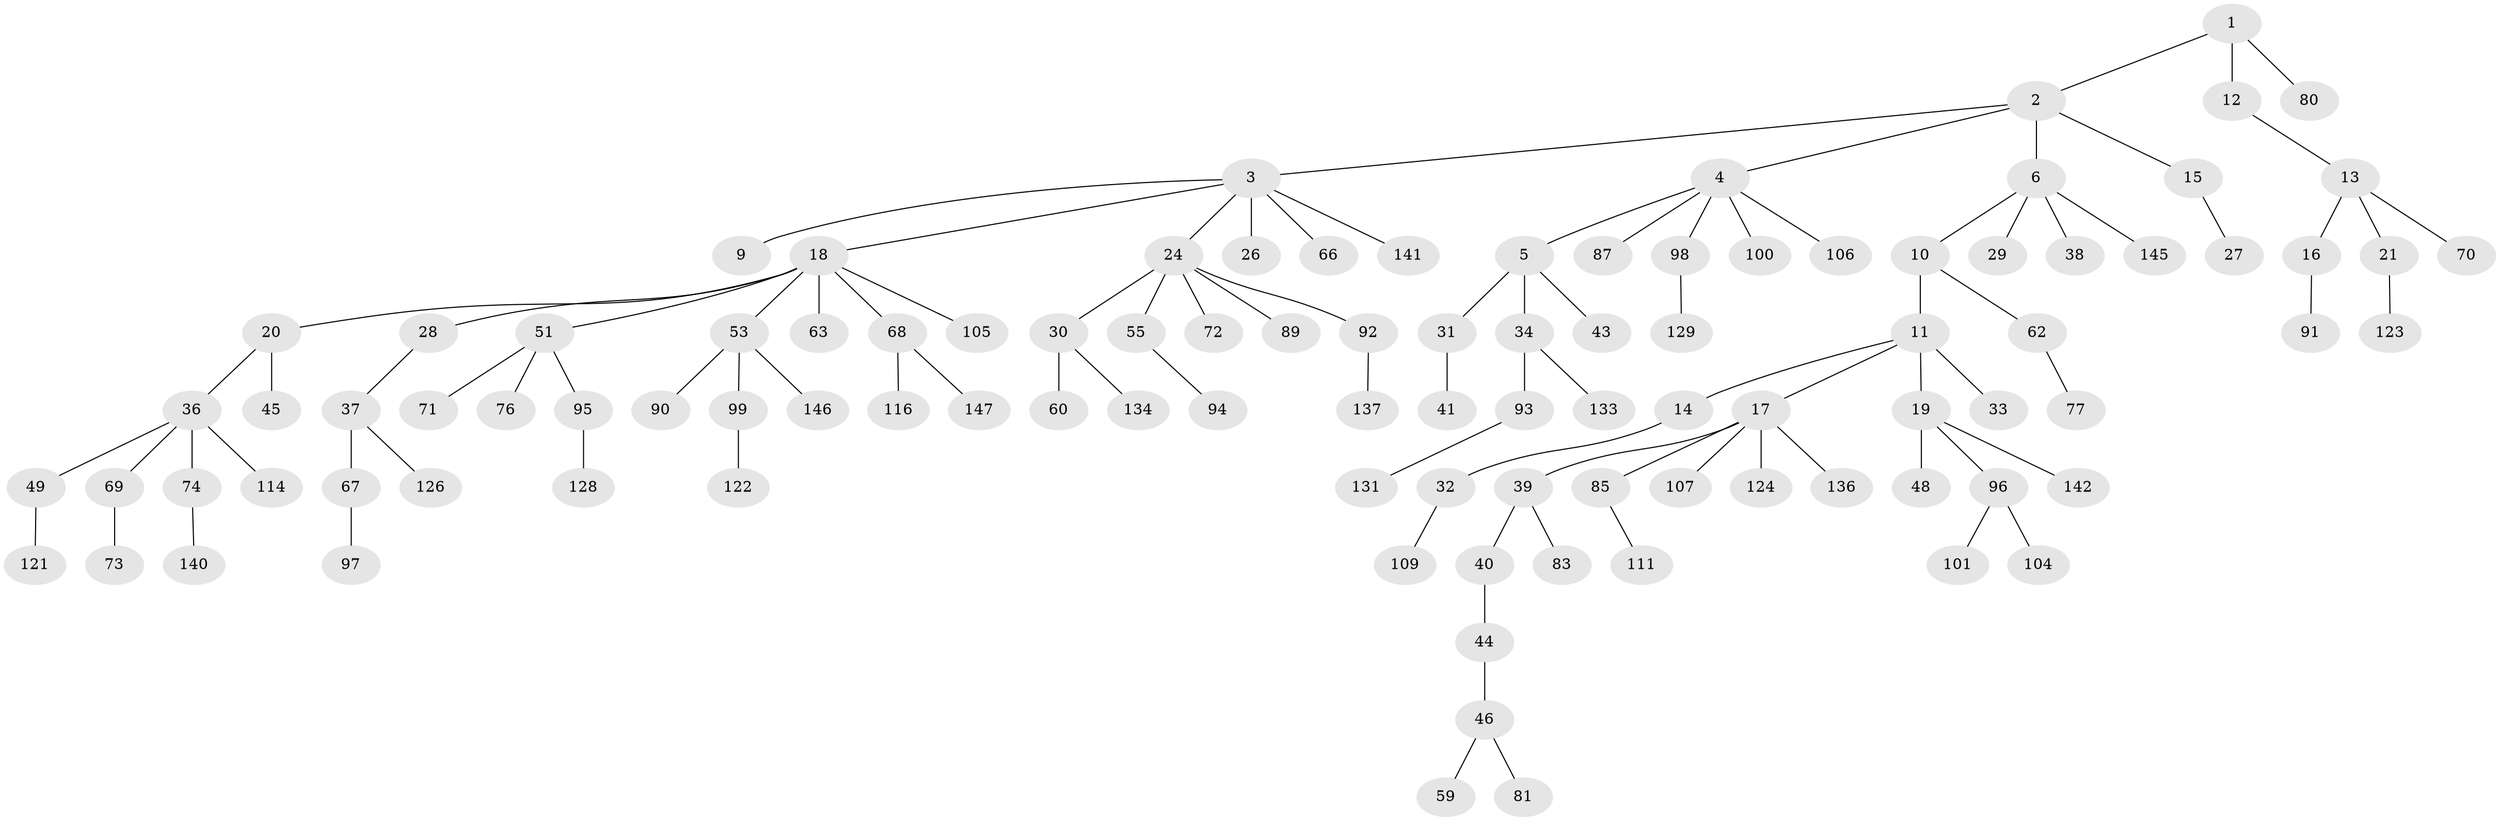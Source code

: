// Generated by graph-tools (version 1.1) at 2025/24/03/03/25 07:24:08]
// undirected, 103 vertices, 102 edges
graph export_dot {
graph [start="1"]
  node [color=gray90,style=filled];
  1;
  2;
  3 [super="+7"];
  4 [super="+22"];
  5 [super="+8"];
  6;
  9 [super="+35"];
  10 [super="+143"];
  11;
  12 [super="+113"];
  13;
  14;
  15;
  16 [super="+78"];
  17 [super="+79"];
  18 [super="+25"];
  19 [super="+64"];
  20 [super="+23"];
  21 [super="+58"];
  24 [super="+61"];
  26 [super="+112"];
  27 [super="+54"];
  28 [super="+103"];
  29 [super="+110"];
  30 [super="+84"];
  31 [super="+117"];
  32 [super="+47"];
  33;
  34 [super="+52"];
  36 [super="+42"];
  37 [super="+56"];
  38 [super="+125"];
  39 [super="+102"];
  40 [super="+135"];
  41 [super="+50"];
  43 [super="+127"];
  44 [super="+120"];
  45;
  46 [super="+57"];
  48 [super="+144"];
  49;
  51;
  53 [super="+88"];
  55 [super="+65"];
  59;
  60;
  62 [super="+82"];
  63;
  66;
  67;
  68;
  69;
  70 [super="+86"];
  71;
  72 [super="+75"];
  73 [super="+119"];
  74 [super="+108"];
  76;
  77;
  80;
  81;
  83;
  85;
  87;
  89 [super="+118"];
  90;
  91;
  92;
  93;
  94 [super="+130"];
  95;
  96;
  97;
  98;
  99;
  100 [super="+115"];
  101;
  104;
  105;
  106 [super="+132"];
  107;
  109;
  111;
  114 [super="+138"];
  116;
  121;
  122;
  123;
  124;
  126;
  128;
  129 [super="+148"];
  131;
  133;
  134;
  136;
  137 [super="+139"];
  140;
  141;
  142;
  145;
  146;
  147;
  1 -- 2;
  1 -- 12;
  1 -- 80;
  2 -- 3;
  2 -- 4;
  2 -- 6;
  2 -- 15;
  3 -- 9;
  3 -- 18;
  3 -- 66;
  3 -- 24;
  3 -- 26;
  3 -- 141;
  4 -- 5;
  4 -- 87;
  4 -- 100;
  4 -- 98;
  4 -- 106;
  5 -- 31;
  5 -- 34;
  5 -- 43;
  6 -- 10;
  6 -- 29;
  6 -- 38;
  6 -- 145;
  10 -- 11;
  10 -- 62;
  11 -- 14;
  11 -- 17;
  11 -- 19;
  11 -- 33;
  12 -- 13;
  13 -- 16;
  13 -- 21;
  13 -- 70;
  14 -- 32;
  15 -- 27;
  16 -- 91;
  17 -- 39;
  17 -- 85;
  17 -- 107;
  17 -- 124;
  17 -- 136;
  18 -- 20;
  18 -- 28;
  18 -- 51;
  18 -- 53;
  18 -- 105;
  18 -- 68;
  18 -- 63;
  19 -- 48;
  19 -- 96;
  19 -- 142;
  20 -- 36;
  20 -- 45;
  21 -- 123;
  24 -- 30;
  24 -- 55;
  24 -- 72;
  24 -- 89;
  24 -- 92;
  28 -- 37;
  30 -- 60;
  30 -- 134;
  31 -- 41;
  32 -- 109;
  34 -- 133;
  34 -- 93;
  36 -- 49;
  36 -- 114;
  36 -- 74;
  36 -- 69;
  37 -- 67;
  37 -- 126;
  39 -- 40;
  39 -- 83;
  40 -- 44;
  44 -- 46;
  46 -- 59;
  46 -- 81;
  49 -- 121;
  51 -- 71;
  51 -- 76;
  51 -- 95;
  53 -- 90;
  53 -- 99;
  53 -- 146;
  55 -- 94;
  62 -- 77;
  67 -- 97;
  68 -- 116;
  68 -- 147;
  69 -- 73;
  74 -- 140;
  85 -- 111;
  92 -- 137;
  93 -- 131;
  95 -- 128;
  96 -- 101;
  96 -- 104;
  98 -- 129;
  99 -- 122;
}
